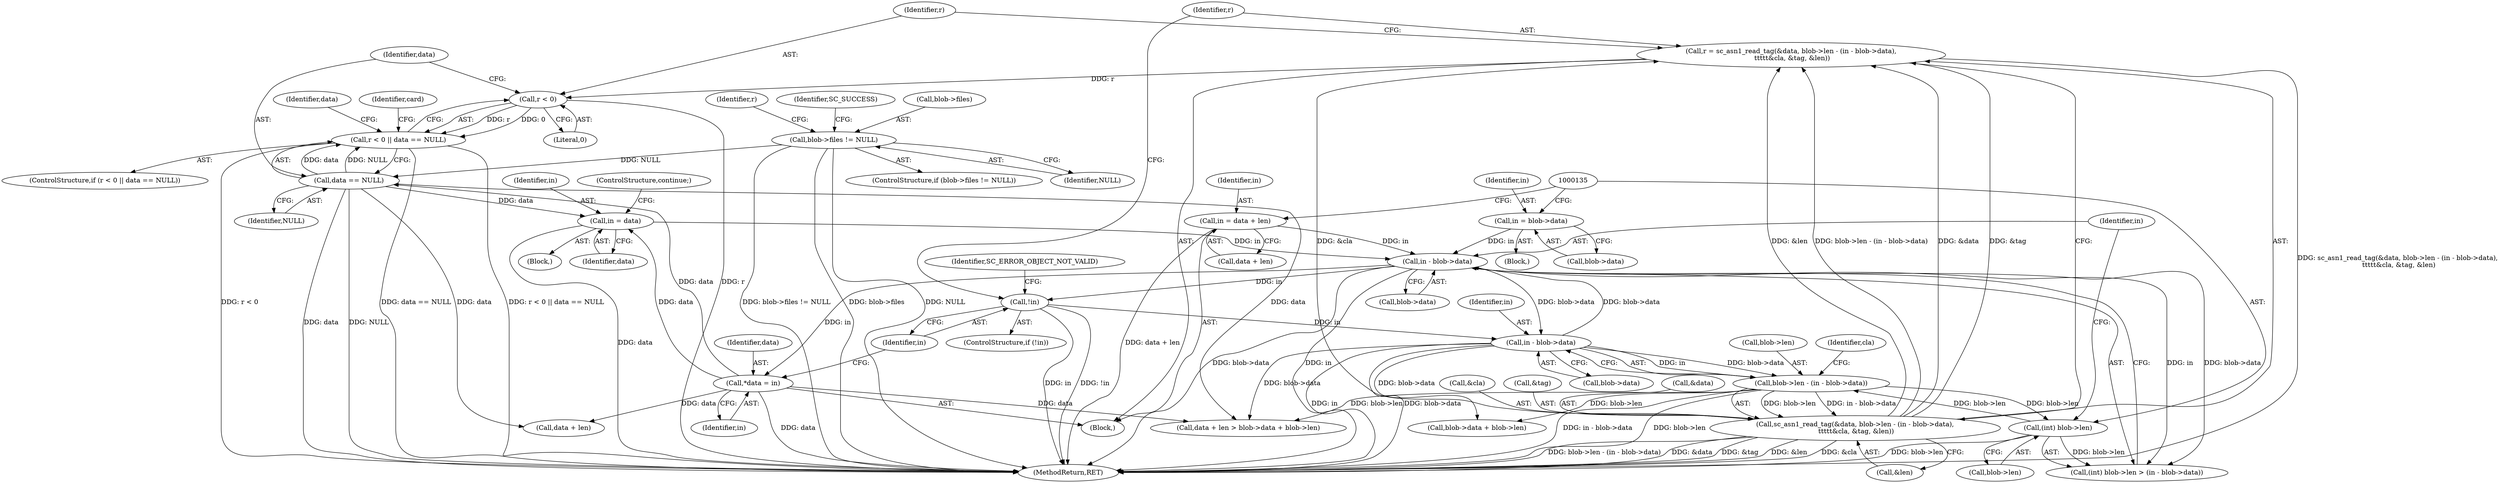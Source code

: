 digraph "0_OpenSC_8fe377e93b4b56060e5bbfb6f3142ceaeca744fa_13@API" {
"1000158" [label="(Call,r = sc_asn1_read_tag(&data, blob->len - (in - blob->data),\n \t\t\t\t\t&cla, &tag, &len))"];
"1000160" [label="(Call,sc_asn1_read_tag(&data, blob->len - (in - blob->data),\n \t\t\t\t\t&cla, &tag, &len))"];
"1000163" [label="(Call,blob->len - (in - blob->data))"];
"1000134" [label="(Call,(int) blob->len)"];
"1000167" [label="(Call,in - blob->data)"];
"1000154" [label="(Call,!in)"];
"1000139" [label="(Call,in - blob->data)"];
"1000239" [label="(Call,in = data + len)"];
"1000233" [label="(Call,in = data)"];
"1000150" [label="(Call,*data = in)"];
"1000183" [label="(Call,data == NULL)"];
"1000110" [label="(Call,blob->files != NULL)"];
"1000127" [label="(Call,in = blob->data)"];
"1000180" [label="(Call,r < 0)"];
"1000179" [label="(Call,r < 0 || data == NULL)"];
"1000241" [label="(Call,data + len)"];
"1000134" [label="(Call,(int) blob->len)"];
"1000140" [label="(Identifier,in)"];
"1000167" [label="(Call,in - blob->data)"];
"1000127" [label="(Call,in = blob->data)"];
"1000198" [label="(Identifier,data)"];
"1000154" [label="(Call,!in)"];
"1000141" [label="(Call,blob->data)"];
"1000185" [label="(Identifier,NULL)"];
"1000236" [label="(ControlStructure,continue;)"];
"1000155" [label="(Identifier,in)"];
"1000172" [label="(Call,&cla)"];
"1000174" [label="(Call,&tag)"];
"1000161" [label="(Call,&data)"];
"1000109" [label="(ControlStructure,if (blob->files != NULL))"];
"1000239" [label="(Call,in = data + len)"];
"1000232" [label="(Block,)"];
"1000163" [label="(Call,blob->len - (in - blob->data))"];
"1000110" [label="(Call,blob->files != NULL)"];
"1000181" [label="(Identifier,r)"];
"1000182" [label="(Literal,0)"];
"1000150" [label="(Call,*data = in)"];
"1000246" [label="(MethodReturn,RET)"];
"1000179" [label="(Call,r < 0 || data == NULL)"];
"1000128" [label="(Identifier,in)"];
"1000197" [label="(Call,data + len)"];
"1000184" [label="(Identifier,data)"];
"1000144" [label="(Block,)"];
"1000159" [label="(Identifier,r)"];
"1000173" [label="(Identifier,cla)"];
"1000183" [label="(Call,data == NULL)"];
"1000152" [label="(Identifier,in)"];
"1000240" [label="(Identifier,in)"];
"1000136" [label="(Call,blob->len)"];
"1000176" [label="(Call,&len)"];
"1000158" [label="(Call,r = sc_asn1_read_tag(&data, blob->len - (in - blob->data),\n \t\t\t\t\t&cla, &tag, &len))"];
"1000164" [label="(Call,blob->len)"];
"1000114" [label="(Identifier,NULL)"];
"1000234" [label="(Identifier,in)"];
"1000111" [label="(Call,blob->files)"];
"1000157" [label="(Identifier,SC_ERROR_OBJECT_NOT_VALID)"];
"1000233" [label="(Call,in = data)"];
"1000129" [label="(Call,blob->data)"];
"1000106" [label="(Block,)"];
"1000189" [label="(Identifier,card)"];
"1000169" [label="(Call,blob->data)"];
"1000178" [label="(ControlStructure,if (r < 0 || data == NULL))"];
"1000139" [label="(Call,in - blob->data)"];
"1000120" [label="(Identifier,r)"];
"1000153" [label="(ControlStructure,if (!in))"];
"1000235" [label="(Identifier,data)"];
"1000196" [label="(Call,data + len > blob->data + blob->len)"];
"1000133" [label="(Call,(int) blob->len > (in - blob->data))"];
"1000168" [label="(Identifier,in)"];
"1000116" [label="(Identifier,SC_SUCCESS)"];
"1000160" [label="(Call,sc_asn1_read_tag(&data, blob->len - (in - blob->data),\n \t\t\t\t\t&cla, &tag, &len))"];
"1000180" [label="(Call,r < 0)"];
"1000151" [label="(Identifier,data)"];
"1000200" [label="(Call,blob->data + blob->len)"];
"1000158" -> "1000144"  [label="AST: "];
"1000158" -> "1000160"  [label="CFG: "];
"1000159" -> "1000158"  [label="AST: "];
"1000160" -> "1000158"  [label="AST: "];
"1000181" -> "1000158"  [label="CFG: "];
"1000158" -> "1000246"  [label="DDG: sc_asn1_read_tag(&data, blob->len - (in - blob->data),\n \t\t\t\t\t&cla, &tag, &len)"];
"1000160" -> "1000158"  [label="DDG: &cla"];
"1000160" -> "1000158"  [label="DDG: blob->len - (in - blob->data)"];
"1000160" -> "1000158"  [label="DDG: &data"];
"1000160" -> "1000158"  [label="DDG: &tag"];
"1000160" -> "1000158"  [label="DDG: &len"];
"1000158" -> "1000180"  [label="DDG: r"];
"1000160" -> "1000176"  [label="CFG: "];
"1000161" -> "1000160"  [label="AST: "];
"1000163" -> "1000160"  [label="AST: "];
"1000172" -> "1000160"  [label="AST: "];
"1000174" -> "1000160"  [label="AST: "];
"1000176" -> "1000160"  [label="AST: "];
"1000160" -> "1000246"  [label="DDG: &len"];
"1000160" -> "1000246"  [label="DDG: &cla"];
"1000160" -> "1000246"  [label="DDG: blob->len - (in - blob->data)"];
"1000160" -> "1000246"  [label="DDG: &data"];
"1000160" -> "1000246"  [label="DDG: &tag"];
"1000163" -> "1000160"  [label="DDG: blob->len"];
"1000163" -> "1000160"  [label="DDG: in - blob->data"];
"1000163" -> "1000167"  [label="CFG: "];
"1000164" -> "1000163"  [label="AST: "];
"1000167" -> "1000163"  [label="AST: "];
"1000173" -> "1000163"  [label="CFG: "];
"1000163" -> "1000246"  [label="DDG: blob->len"];
"1000163" -> "1000246"  [label="DDG: in - blob->data"];
"1000163" -> "1000134"  [label="DDG: blob->len"];
"1000134" -> "1000163"  [label="DDG: blob->len"];
"1000167" -> "1000163"  [label="DDG: in"];
"1000167" -> "1000163"  [label="DDG: blob->data"];
"1000163" -> "1000196"  [label="DDG: blob->len"];
"1000163" -> "1000200"  [label="DDG: blob->len"];
"1000134" -> "1000133"  [label="AST: "];
"1000134" -> "1000136"  [label="CFG: "];
"1000135" -> "1000134"  [label="AST: "];
"1000136" -> "1000134"  [label="AST: "];
"1000140" -> "1000134"  [label="CFG: "];
"1000134" -> "1000246"  [label="DDG: blob->len"];
"1000134" -> "1000133"  [label="DDG: blob->len"];
"1000167" -> "1000169"  [label="CFG: "];
"1000168" -> "1000167"  [label="AST: "];
"1000169" -> "1000167"  [label="AST: "];
"1000167" -> "1000246"  [label="DDG: in"];
"1000167" -> "1000246"  [label="DDG: blob->data"];
"1000167" -> "1000139"  [label="DDG: blob->data"];
"1000154" -> "1000167"  [label="DDG: in"];
"1000139" -> "1000167"  [label="DDG: blob->data"];
"1000167" -> "1000196"  [label="DDG: blob->data"];
"1000167" -> "1000200"  [label="DDG: blob->data"];
"1000154" -> "1000153"  [label="AST: "];
"1000154" -> "1000155"  [label="CFG: "];
"1000155" -> "1000154"  [label="AST: "];
"1000157" -> "1000154"  [label="CFG: "];
"1000159" -> "1000154"  [label="CFG: "];
"1000154" -> "1000246"  [label="DDG: !in"];
"1000154" -> "1000246"  [label="DDG: in"];
"1000139" -> "1000154"  [label="DDG: in"];
"1000139" -> "1000133"  [label="AST: "];
"1000139" -> "1000141"  [label="CFG: "];
"1000140" -> "1000139"  [label="AST: "];
"1000141" -> "1000139"  [label="AST: "];
"1000133" -> "1000139"  [label="CFG: "];
"1000139" -> "1000246"  [label="DDG: blob->data"];
"1000139" -> "1000246"  [label="DDG: in"];
"1000139" -> "1000133"  [label="DDG: in"];
"1000139" -> "1000133"  [label="DDG: blob->data"];
"1000239" -> "1000139"  [label="DDG: in"];
"1000233" -> "1000139"  [label="DDG: in"];
"1000127" -> "1000139"  [label="DDG: in"];
"1000139" -> "1000150"  [label="DDG: in"];
"1000239" -> "1000144"  [label="AST: "];
"1000239" -> "1000241"  [label="CFG: "];
"1000240" -> "1000239"  [label="AST: "];
"1000241" -> "1000239"  [label="AST: "];
"1000135" -> "1000239"  [label="CFG: "];
"1000239" -> "1000246"  [label="DDG: data + len"];
"1000233" -> "1000232"  [label="AST: "];
"1000233" -> "1000235"  [label="CFG: "];
"1000234" -> "1000233"  [label="AST: "];
"1000235" -> "1000233"  [label="AST: "];
"1000236" -> "1000233"  [label="CFG: "];
"1000233" -> "1000246"  [label="DDG: data"];
"1000150" -> "1000233"  [label="DDG: data"];
"1000183" -> "1000233"  [label="DDG: data"];
"1000150" -> "1000144"  [label="AST: "];
"1000150" -> "1000152"  [label="CFG: "];
"1000151" -> "1000150"  [label="AST: "];
"1000152" -> "1000150"  [label="AST: "];
"1000155" -> "1000150"  [label="CFG: "];
"1000150" -> "1000246"  [label="DDG: data"];
"1000150" -> "1000183"  [label="DDG: data"];
"1000150" -> "1000196"  [label="DDG: data"];
"1000150" -> "1000197"  [label="DDG: data"];
"1000183" -> "1000179"  [label="AST: "];
"1000183" -> "1000185"  [label="CFG: "];
"1000184" -> "1000183"  [label="AST: "];
"1000185" -> "1000183"  [label="AST: "];
"1000179" -> "1000183"  [label="CFG: "];
"1000183" -> "1000246"  [label="DDG: NULL"];
"1000183" -> "1000246"  [label="DDG: data"];
"1000183" -> "1000179"  [label="DDG: data"];
"1000183" -> "1000179"  [label="DDG: NULL"];
"1000110" -> "1000183"  [label="DDG: NULL"];
"1000183" -> "1000196"  [label="DDG: data"];
"1000183" -> "1000197"  [label="DDG: data"];
"1000110" -> "1000109"  [label="AST: "];
"1000110" -> "1000114"  [label="CFG: "];
"1000111" -> "1000110"  [label="AST: "];
"1000114" -> "1000110"  [label="AST: "];
"1000116" -> "1000110"  [label="CFG: "];
"1000120" -> "1000110"  [label="CFG: "];
"1000110" -> "1000246"  [label="DDG: NULL"];
"1000110" -> "1000246"  [label="DDG: blob->files != NULL"];
"1000110" -> "1000246"  [label="DDG: blob->files"];
"1000127" -> "1000106"  [label="AST: "];
"1000127" -> "1000129"  [label="CFG: "];
"1000128" -> "1000127"  [label="AST: "];
"1000129" -> "1000127"  [label="AST: "];
"1000135" -> "1000127"  [label="CFG: "];
"1000180" -> "1000179"  [label="AST: "];
"1000180" -> "1000182"  [label="CFG: "];
"1000181" -> "1000180"  [label="AST: "];
"1000182" -> "1000180"  [label="AST: "];
"1000184" -> "1000180"  [label="CFG: "];
"1000179" -> "1000180"  [label="CFG: "];
"1000180" -> "1000246"  [label="DDG: r"];
"1000180" -> "1000179"  [label="DDG: r"];
"1000180" -> "1000179"  [label="DDG: 0"];
"1000179" -> "1000178"  [label="AST: "];
"1000189" -> "1000179"  [label="CFG: "];
"1000198" -> "1000179"  [label="CFG: "];
"1000179" -> "1000246"  [label="DDG: r < 0 || data == NULL"];
"1000179" -> "1000246"  [label="DDG: r < 0"];
"1000179" -> "1000246"  [label="DDG: data == NULL"];
}
